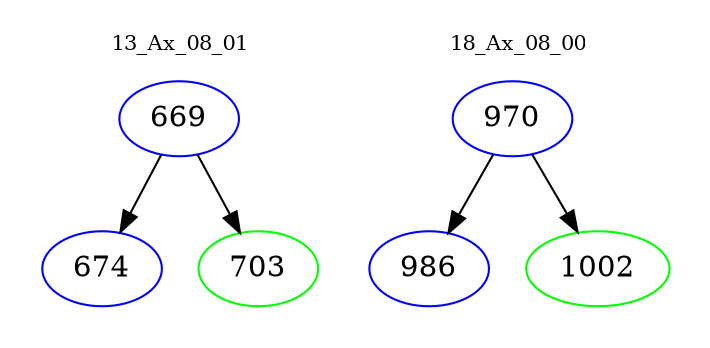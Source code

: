 digraph{
subgraph cluster_0 {
color = white
label = "13_Ax_08_01";
fontsize=10;
T0_669 [label="669", color="blue"]
T0_669 -> T0_674 [color="black"]
T0_674 [label="674", color="blue"]
T0_669 -> T0_703 [color="black"]
T0_703 [label="703", color="green"]
}
subgraph cluster_1 {
color = white
label = "18_Ax_08_00";
fontsize=10;
T1_970 [label="970", color="blue"]
T1_970 -> T1_986 [color="black"]
T1_986 [label="986", color="blue"]
T1_970 -> T1_1002 [color="black"]
T1_1002 [label="1002", color="green"]
}
}
